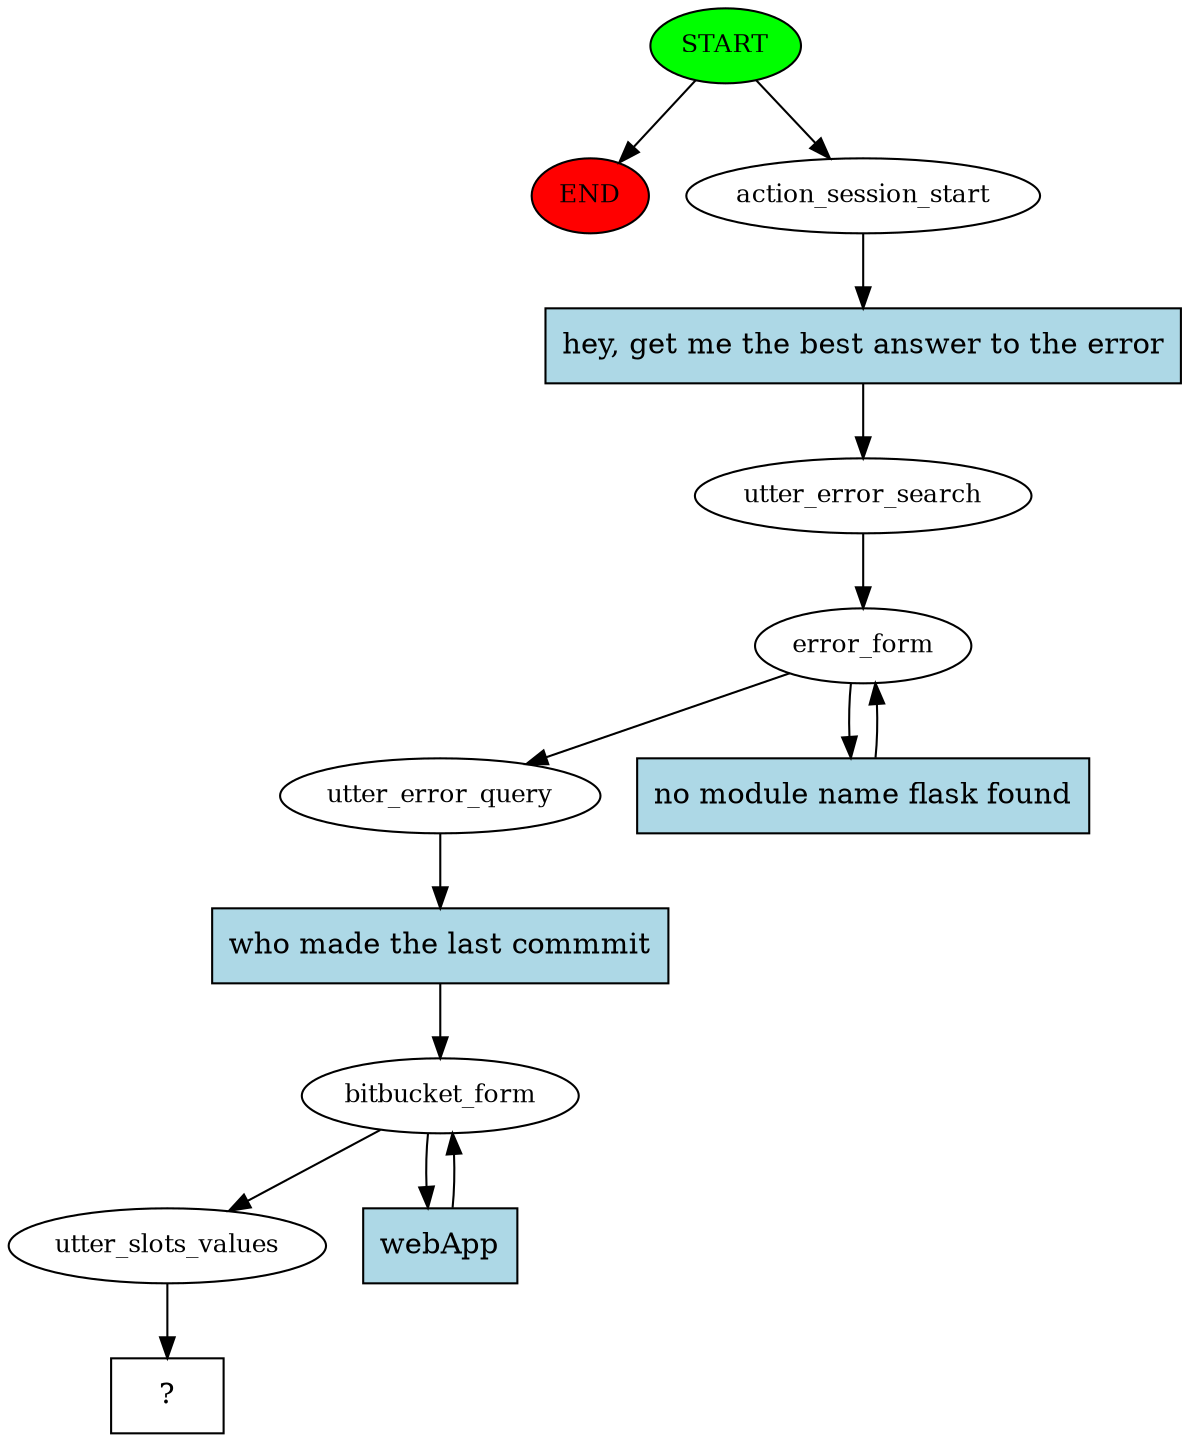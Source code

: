digraph  {
0 [class="start active", fillcolor=green, fontsize=12, label=START, style=filled];
"-1" [class=end, fillcolor=red, fontsize=12, label=END, style=filled];
1 [class=active, fontsize=12, label=action_session_start];
2 [class=active, fontsize=12, label=utter_error_search];
3 [class=active, fontsize=12, label=error_form];
5 [class=active, fontsize=12, label=utter_error_query];
6 [class=active, fontsize=12, label=bitbucket_form];
8 [class=active, fontsize=12, label=utter_slots_values];
9 [class="intent dashed active", label="  ?  ", shape=rect];
10 [class="intent active", fillcolor=lightblue, label="hey, get me the best answer to the error", shape=rect, style=filled];
11 [class="intent active", fillcolor=lightblue, label="no module name flask found", shape=rect, style=filled];
12 [class="intent active", fillcolor=lightblue, label="who made the last commmit", shape=rect, style=filled];
13 [class="intent active", fillcolor=lightblue, label=webApp, shape=rect, style=filled];
0 -> "-1"  [class="", key=NONE, label=""];
0 -> 1  [class=active, key=NONE, label=""];
1 -> 10  [class=active, key=0];
2 -> 3  [class=active, key=NONE, label=""];
3 -> 5  [class=active, key=NONE, label=""];
3 -> 11  [class=active, key=0];
5 -> 12  [class=active, key=0];
6 -> 8  [class=active, key=NONE, label=""];
6 -> 13  [class=active, key=0];
8 -> 9  [class=active, key=NONE, label=""];
10 -> 2  [class=active, key=0];
11 -> 3  [class=active, key=0];
12 -> 6  [class=active, key=0];
13 -> 6  [class=active, key=0];
}
